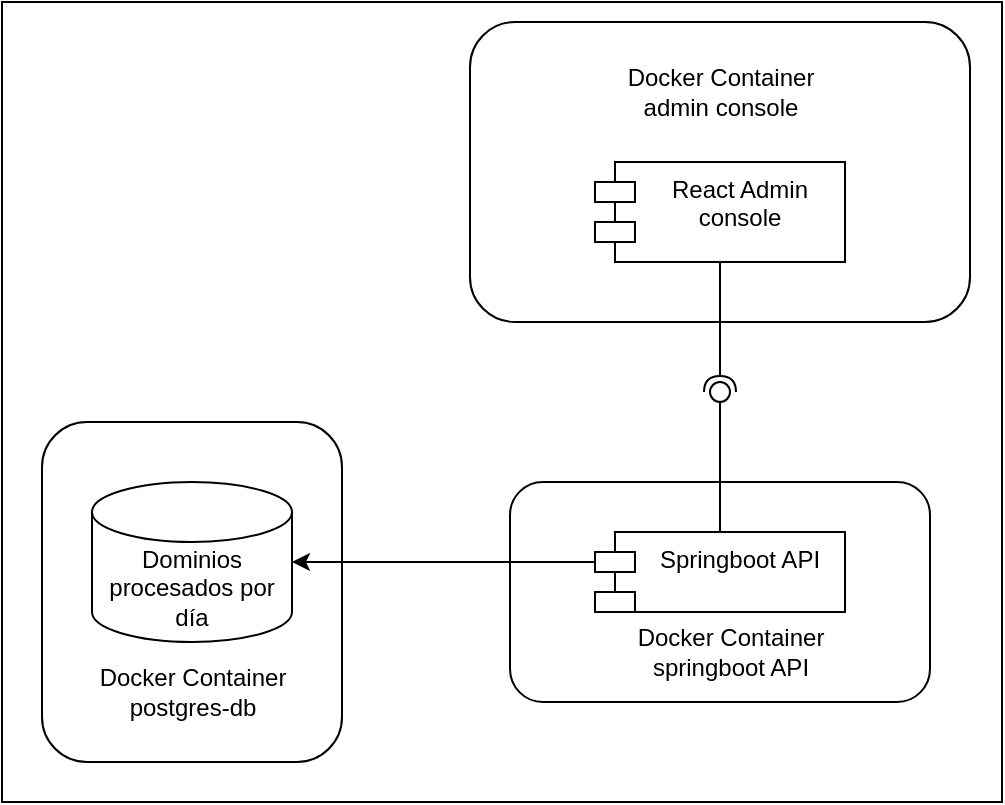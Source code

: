<mxfile version="15.8.4" type="device"><diagram id="_afLqcUvEg_AGdNFsvnk" name="Page-1"><mxGraphModel dx="782" dy="539" grid="1" gridSize="10" guides="1" tooltips="1" connect="1" arrows="1" fold="1" page="1" pageScale="1" pageWidth="827" pageHeight="1169" math="0" shadow="0"><root><mxCell id="0"/><mxCell id="1" parent="0"/><mxCell id="FVU1gqGirHO-M4IGcaHC-7" value="" style="rounded=0;whiteSpace=wrap;html=1;" vertex="1" parent="1"><mxGeometry x="200" y="120" width="500" height="400" as="geometry"/></mxCell><mxCell id="xfPSNsQF0t2bq52CkYd1-10" value="" style="rounded=1;whiteSpace=wrap;html=1;" parent="1" vertex="1"><mxGeometry x="220" y="330" width="150" height="170" as="geometry"/></mxCell><mxCell id="2" value="" style="rounded=1;whiteSpace=wrap;html=1;" parent="1" vertex="1"><mxGeometry x="434" y="130" width="250" height="150" as="geometry"/></mxCell><mxCell id="3" value="" style="rounded=1;whiteSpace=wrap;html=1;" parent="1" vertex="1"><mxGeometry x="454" y="360" width="210" height="110" as="geometry"/></mxCell><mxCell id="6" value="Dominios procesados por día" style="shape=cylinder3;whiteSpace=wrap;html=1;boundedLbl=1;backgroundOutline=1;size=15;" parent="1" vertex="1"><mxGeometry x="245" y="360" width="100" height="80" as="geometry"/></mxCell><mxCell id="xfPSNsQF0t2bq52CkYd1-11" value="Docker Container postgres-db" style="text;html=1;strokeColor=none;fillColor=none;align=center;verticalAlign=middle;whiteSpace=wrap;rounded=0;" parent="1" vertex="1"><mxGeometry x="237.5" y="450" width="115" height="30" as="geometry"/></mxCell><mxCell id="xfPSNsQF0t2bq52CkYd1-14" style="edgeStyle=orthogonalEdgeStyle;rounded=0;orthogonalLoop=1;jettySize=auto;html=1;exitX=0;exitY=0;exitDx=0;exitDy=15;entryX=1;entryY=0.5;entryDx=0;entryDy=0;entryPerimeter=0;exitPerimeter=0;" parent="1" source="xfPSNsQF0t2bq52CkYd1-13" target="6" edge="1"><mxGeometry relative="1" as="geometry"/></mxCell><mxCell id="xfPSNsQF0t2bq52CkYd1-13" value="Springboot API&#10;" style="shape=module;align=left;spacingLeft=20;align=center;verticalAlign=top;" parent="1" vertex="1"><mxGeometry x="496.5" y="385" width="125" height="40" as="geometry"/></mxCell><mxCell id="xfPSNsQF0t2bq52CkYd1-15" value="Docker Container springboot API" style="text;html=1;strokeColor=none;fillColor=none;align=center;verticalAlign=middle;whiteSpace=wrap;rounded=0;" parent="1" vertex="1"><mxGeometry x="506.5" y="430" width="115" height="30" as="geometry"/></mxCell><mxCell id="xfPSNsQF0t2bq52CkYd1-19" value="Docker Container admin console" style="text;html=1;strokeColor=none;fillColor=none;align=center;verticalAlign=middle;whiteSpace=wrap;rounded=0;" parent="1" vertex="1"><mxGeometry x="501.5" y="150" width="115" height="30" as="geometry"/></mxCell><mxCell id="xfPSNsQF0t2bq52CkYd1-20" value="React Admin &#10;console" style="shape=module;align=left;spacingLeft=20;align=center;verticalAlign=top;" parent="1" vertex="1"><mxGeometry x="496.5" y="200" width="125" height="50" as="geometry"/></mxCell><mxCell id="xfPSNsQF0t2bq52CkYd1-22" value="" style="rounded=0;orthogonalLoop=1;jettySize=auto;html=1;endArrow=none;endFill=0;sketch=0;sourcePerimeterSpacing=0;targetPerimeterSpacing=0;exitX=0.5;exitY=0;exitDx=0;exitDy=0;" parent="1" source="xfPSNsQF0t2bq52CkYd1-13" target="xfPSNsQF0t2bq52CkYd1-24" edge="1"><mxGeometry relative="1" as="geometry"><mxPoint x="564" y="185" as="sourcePoint"/></mxGeometry></mxCell><mxCell id="xfPSNsQF0t2bq52CkYd1-23" value="" style="rounded=0;orthogonalLoop=1;jettySize=auto;html=1;endArrow=halfCircle;endFill=0;entryX=0.5;entryY=0.5;endSize=6;strokeWidth=1;sketch=0;exitX=0.5;exitY=1;exitDx=0;exitDy=0;" parent="1" source="xfPSNsQF0t2bq52CkYd1-20" target="xfPSNsQF0t2bq52CkYd1-24" edge="1"><mxGeometry relative="1" as="geometry"><mxPoint x="620" y="315" as="sourcePoint"/></mxGeometry></mxCell><mxCell id="xfPSNsQF0t2bq52CkYd1-24" value="" style="ellipse;whiteSpace=wrap;html=1;align=center;aspect=fixed;resizable=0;points=[];outlineConnect=0;sketch=0;" parent="1" vertex="1"><mxGeometry x="554" y="310" width="10" height="10" as="geometry"/></mxCell></root></mxGraphModel></diagram></mxfile>